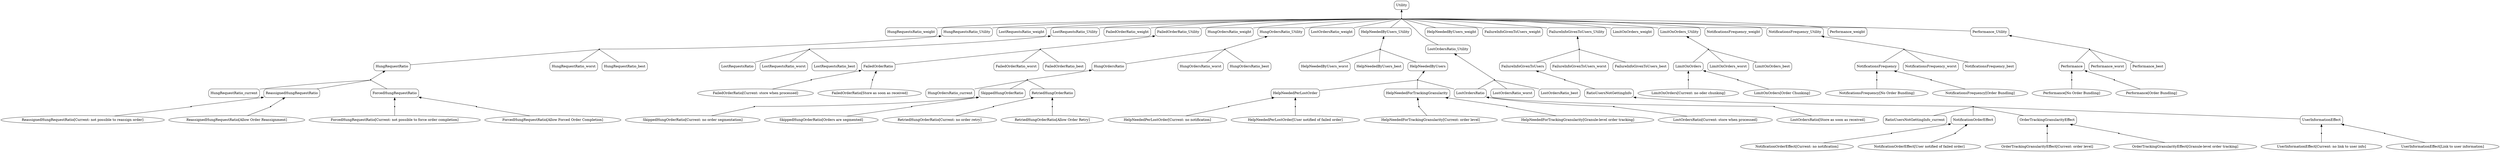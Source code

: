 digraph G { 
rankdir = BT 
"HungRequestsRatio_weight"[shape = box, style = rounded] 
"HungRequestRatio_current"[shape = box, style = rounded] 
AndRef0[shape = point] 
AndRef0->"ReassignedHungRequestRatio"
"ReassignedHungRequestRatio[Current: not possible to reassign order]"->AndRef0 [dir = none] 
AndRef1[shape = point] 
AndRef1->"ReassignedHungRequestRatio"
"ReassignedHungRequestRatio[Allow Order Reassignment]"->AndRef1 [dir = none] 
"ReassignedHungRequestRatio"[shape = box, style = rounded] 
AndRef2[shape = point] 
AndRef2->"ForcedHungRequestRatio"
"ForcedHungRequestRatio[Current: not possible to force order completion]"->AndRef2 [dir = none] 
AndRef3[shape = point] 
AndRef3->"ForcedHungRequestRatio"
"ForcedHungRequestRatio[Allow Forced Order Completion]"->AndRef3 [dir = none] 
"ForcedHungRequestRatio"[shape = box, style = rounded] 
"HungRequestRatio"[shape = box, style = rounded] 
AndRef4[shape = point] 
AndRef4->"HungRequestRatio"
"HungRequestRatio_current"->AndRef4 [dir = none] 
"ReassignedHungRequestRatio"->AndRef4 [dir = none] 
"ForcedHungRequestRatio"->AndRef4 [dir = none] 
"HungRequestRatio_worst"[shape = box, style = rounded] 
"HungRequestRatio_best"[shape = box, style = rounded] 
"HungRequestsRatio_Utility"[shape = box, style = rounded] 
AndRef5[shape = point] 
AndRef5->"HungRequestsRatio_Utility"
"HungRequestRatio"->AndRef5 [dir = none] 
"HungRequestRatio_worst"->AndRef5 [dir = none] 
"HungRequestRatio_best"->AndRef5 [dir = none] 
"LostRequestsRatio_weight"[shape = box, style = rounded] 
"LostRequestsRatio"[shape = box, style = rounded] 
"LostRequestsRatio_worst"[shape = box, style = rounded] 
"LostRequestsRatio_best"[shape = box, style = rounded] 
"LostRequestsRatio_Utility"[shape = box, style = rounded] 
AndRef6[shape = point] 
AndRef6->"LostRequestsRatio_Utility"
"LostRequestsRatio"->AndRef6 [dir = none] 
"LostRequestsRatio_worst"->AndRef6 [dir = none] 
"LostRequestsRatio_best"->AndRef6 [dir = none] 
"FailedOrderRatio_weight"[shape = box, style = rounded] 
AndRef7[shape = point] 
AndRef7->"FailedOrderRatio"
"FailedOrderRatio[Current: store when processed]"->AndRef7 [dir = none] 
AndRef8[shape = point] 
AndRef8->"FailedOrderRatio"
"FailedOrderRatio[Store as soon as received]"->AndRef8 [dir = none] 
"FailedOrderRatio"[shape = box, style = rounded] 
"FailedOrderRatio_worst"[shape = box, style = rounded] 
"FailedOrderRatio_best"[shape = box, style = rounded] 
"FailedOrderRatio_Utility"[shape = box, style = rounded] 
AndRef9[shape = point] 
AndRef9->"FailedOrderRatio_Utility"
"FailedOrderRatio"->AndRef9 [dir = none] 
"FailedOrderRatio_worst"->AndRef9 [dir = none] 
"FailedOrderRatio_best"->AndRef9 [dir = none] 
"HungOrdersRatio_weight"[shape = box, style = rounded] 
"HungOrdersRatio_current"[shape = box, style = rounded] 
AndRef10[shape = point] 
AndRef10->"SkippedHungOrderRatio"
"SkippedHungOrderRatio[Current: no order segmentation]"->AndRef10 [dir = none] 
AndRef11[shape = point] 
AndRef11->"SkippedHungOrderRatio"
"SkippedHungOrderRatio[Orders are segmented]"->AndRef11 [dir = none] 
"SkippedHungOrderRatio"[shape = box, style = rounded] 
AndRef12[shape = point] 
AndRef12->"RetriedHungOrderRatio"
"RetriedHungOrderRatio[Current: no order retry]"->AndRef12 [dir = none] 
AndRef13[shape = point] 
AndRef13->"RetriedHungOrderRatio"
"RetriedHungOrderRatio[Allow Order Retry]"->AndRef13 [dir = none] 
"RetriedHungOrderRatio"[shape = box, style = rounded] 
"HungOrdersRatio"[shape = box, style = rounded] 
AndRef14[shape = point] 
AndRef14->"HungOrdersRatio"
"HungOrdersRatio_current"->AndRef14 [dir = none] 
"SkippedHungOrderRatio"->AndRef14 [dir = none] 
"RetriedHungOrderRatio"->AndRef14 [dir = none] 
"HungOrdersRatio_worst"[shape = box, style = rounded] 
"HungOrdersRatio_best"[shape = box, style = rounded] 
"HungOrdersRatio_Utility"[shape = box, style = rounded] 
AndRef15[shape = point] 
AndRef15->"HungOrdersRatio_Utility"
"HungOrdersRatio"->AndRef15 [dir = none] 
"HungOrdersRatio_worst"->AndRef15 [dir = none] 
"HungOrdersRatio_best"->AndRef15 [dir = none] 
"LostOrdersRatio_weight"[shape = box, style = rounded] 
AndRef16[shape = point] 
AndRef16->"LostOrdersRatio"
"LostOrdersRatio[Current: store when processed]"->AndRef16 [dir = none] 
AndRef17[shape = point] 
AndRef17->"LostOrdersRatio"
"LostOrdersRatio[Store as soon as received]"->AndRef17 [dir = none] 
"LostOrdersRatio"[shape = box, style = rounded] 
"LostOrdersRatio_worst"[shape = box, style = rounded] 
"LostOrdersRatio_best"[shape = box, style = rounded] 
"LostOrdersRatio_Utility"[shape = box, style = rounded] 
AndRef18[shape = point] 
AndRef18->"LostOrdersRatio_Utility"
"LostOrdersRatio"->AndRef18 [dir = none] 
"LostOrdersRatio_worst"->AndRef18 [dir = none] 
"LostOrdersRatio_best"->AndRef18 [dir = none] 
"HelpNeededByUsers_weight"[shape = box, style = rounded] 
AndRef19[shape = point] 
AndRef19->"HelpNeededPerLostOrder"
"HelpNeededPerLostOrder[Current: no notification]"->AndRef19 [dir = none] 
AndRef20[shape = point] 
AndRef20->"HelpNeededPerLostOrder"
"HelpNeededPerLostOrder[User notified of failed order]"->AndRef20 [dir = none] 
"HelpNeededPerLostOrder"[shape = box, style = rounded] 
AndRef21[shape = point] 
AndRef21->"HelpNeededForTrackingGranularity"
"HelpNeededForTrackingGranularity[Current: order level]"->AndRef21 [dir = none] 
AndRef22[shape = point] 
AndRef22->"HelpNeededForTrackingGranularity"
"HelpNeededForTrackingGranularity[Granule-level order tracking]"->AndRef22 [dir = none] 
"HelpNeededForTrackingGranularity"[shape = box, style = rounded] 
"HelpNeededByUsers"[shape = box, style = rounded] 
AndRef23[shape = point] 
AndRef23->"HelpNeededByUsers"
"LostOrdersRatio"->AndRef23 [dir = none] 
"HelpNeededPerLostOrder"->AndRef23 [dir = none] 
"HelpNeededForTrackingGranularity"->AndRef23 [dir = none] 
"HelpNeededByUsers_worst"[shape = box, style = rounded] 
"HelpNeededByUsers_best"[shape = box, style = rounded] 
"HelpNeededByUsers_Utility"[shape = box, style = rounded] 
AndRef24[shape = point] 
AndRef24->"HelpNeededByUsers_Utility"
"HelpNeededByUsers"->AndRef24 [dir = none] 
"HelpNeededByUsers_worst"->AndRef24 [dir = none] 
"HelpNeededByUsers_best"->AndRef24 [dir = none] 
"FailureInfoGivenToUsers_weight"[shape = box, style = rounded] 
"RatioUsersNotGettingInfo_current"[shape = box, style = rounded] 
AndRef25[shape = point] 
AndRef25->"NotificationOrderEffect"
"NotificationOrderEffect[Current: no notification]"->AndRef25 [dir = none] 
AndRef26[shape = point] 
AndRef26->"NotificationOrderEffect"
"NotificationOrderEffect[User notified of failed order]"->AndRef26 [dir = none] 
"NotificationOrderEffect"[shape = box, style = rounded] 
AndRef27[shape = point] 
AndRef27->"OrderTrackingGranularityEffect"
"OrderTrackingGranularityEffect[Current: order level]"->AndRef27 [dir = none] 
AndRef28[shape = point] 
AndRef28->"OrderTrackingGranularityEffect"
"OrderTrackingGranularityEffect[Granule-level order tracking]"->AndRef28 [dir = none] 
"OrderTrackingGranularityEffect"[shape = box, style = rounded] 
AndRef29[shape = point] 
AndRef29->"UserInformationEffect"
"UserInformationEffect[Current: no link to user info]"->AndRef29 [dir = none] 
AndRef30[shape = point] 
AndRef30->"UserInformationEffect"
"UserInformationEffect[Link to user information]"->AndRef30 [dir = none] 
"UserInformationEffect"[shape = box, style = rounded] 
"RatioUsersNotGettingInfo"[shape = box, style = rounded] 
AndRef31[shape = point] 
AndRef31->"RatioUsersNotGettingInfo"
"RatioUsersNotGettingInfo_current"->AndRef31 [dir = none] 
"NotificationOrderEffect"->AndRef31 [dir = none] 
"OrderTrackingGranularityEffect"->AndRef31 [dir = none] 
"UserInformationEffect"->AndRef31 [dir = none] 
"FailureInfoGivenToUsers"[shape = box, style = rounded] 
AndRef32[shape = point] 
AndRef32->"FailureInfoGivenToUsers"
"RatioUsersNotGettingInfo"->AndRef32 [dir = none] 
"FailureInfoGivenToUsers_worst"[shape = box, style = rounded] 
"FailureInfoGivenToUsers_best"[shape = box, style = rounded] 
"FailureInfoGivenToUsers_Utility"[shape = box, style = rounded] 
AndRef33[shape = point] 
AndRef33->"FailureInfoGivenToUsers_Utility"
"FailureInfoGivenToUsers"->AndRef33 [dir = none] 
"FailureInfoGivenToUsers_worst"->AndRef33 [dir = none] 
"FailureInfoGivenToUsers_best"->AndRef33 [dir = none] 
"LimitOnOrders_weight"[shape = box, style = rounded] 
AndRef34[shape = point] 
AndRef34->"LimitOnOrders"
"LimitOnOrders[Current: no oder chunking]"->AndRef34 [dir = none] 
AndRef35[shape = point] 
AndRef35->"LimitOnOrders"
"LimitOnOrders[Order Chunking]"->AndRef35 [dir = none] 
"LimitOnOrders"[shape = box, style = rounded] 
"LimitOnOrders_worst"[shape = box, style = rounded] 
"LimitOnOrders_best"[shape = box, style = rounded] 
"LimitOnOrders_Utility"[shape = box, style = rounded] 
AndRef36[shape = point] 
AndRef36->"LimitOnOrders_Utility"
"LimitOnOrders"->AndRef36 [dir = none] 
"LimitOnOrders_worst"->AndRef36 [dir = none] 
"LimitOnOrders_best"->AndRef36 [dir = none] 
"NotificationsFrequency_weight"[shape = box, style = rounded] 
AndRef37[shape = point] 
AndRef37->"NotificationsFrequency"
"NotificationsFrequency[No Order Bundling]"->AndRef37 [dir = none] 
AndRef38[shape = point] 
AndRef38->"NotificationsFrequency"
"NotificationsFrequency[Order Bundling]"->AndRef38 [dir = none] 
"NotificationsFrequency"[shape = box, style = rounded] 
"NotificationsFrequency_worst"[shape = box, style = rounded] 
"NotificationsFrequency_best"[shape = box, style = rounded] 
"NotificationsFrequency_Utility"[shape = box, style = rounded] 
AndRef39[shape = point] 
AndRef39->"NotificationsFrequency_Utility"
"NotificationsFrequency"->AndRef39 [dir = none] 
"NotificationsFrequency_worst"->AndRef39 [dir = none] 
"NotificationsFrequency_best"->AndRef39 [dir = none] 
"Performance_weight"[shape = box, style = rounded] 
AndRef40[shape = point] 
AndRef40->"Performance"
"Performance[No Order Bundling]"->AndRef40 [dir = none] 
AndRef41[shape = point] 
AndRef41->"Performance"
"Performance[Order Bundling]"->AndRef41 [dir = none] 
"Performance"[shape = box, style = rounded] 
"Performance_worst"[shape = box, style = rounded] 
"Performance_best"[shape = box, style = rounded] 
"Performance_Utility"[shape = box, style = rounded] 
AndRef42[shape = point] 
AndRef42->"Performance_Utility"
"Performance"->AndRef42 [dir = none] 
"Performance_worst"->AndRef42 [dir = none] 
"Performance_best"->AndRef42 [dir = none] 
"Utility"[shape = box, style = rounded] 
AndRef43[shape = point] 
AndRef43->"Utility"
"HungRequestsRatio_weight"->AndRef43 [dir = none] 
"HungRequestsRatio_Utility"->AndRef43 [dir = none] 
"LostRequestsRatio_weight"->AndRef43 [dir = none] 
"LostRequestsRatio_Utility"->AndRef43 [dir = none] 
"FailedOrderRatio_weight"->AndRef43 [dir = none] 
"FailedOrderRatio_Utility"->AndRef43 [dir = none] 
"HungOrdersRatio_weight"->AndRef43 [dir = none] 
"HungOrdersRatio_Utility"->AndRef43 [dir = none] 
"LostOrdersRatio_weight"->AndRef43 [dir = none] 
"LostOrdersRatio_Utility"->AndRef43 [dir = none] 
"HelpNeededByUsers_weight"->AndRef43 [dir = none] 
"HelpNeededByUsers_Utility"->AndRef43 [dir = none] 
"FailureInfoGivenToUsers_weight"->AndRef43 [dir = none] 
"FailureInfoGivenToUsers_Utility"->AndRef43 [dir = none] 
"LimitOnOrders_weight"->AndRef43 [dir = none] 
"LimitOnOrders_Utility"->AndRef43 [dir = none] 
"NotificationsFrequency_weight"->AndRef43 [dir = none] 
"NotificationsFrequency_Utility"->AndRef43 [dir = none] 
"Performance_weight"->AndRef43 [dir = none] 
"Performance_Utility"->AndRef43 [dir = none] 
}
